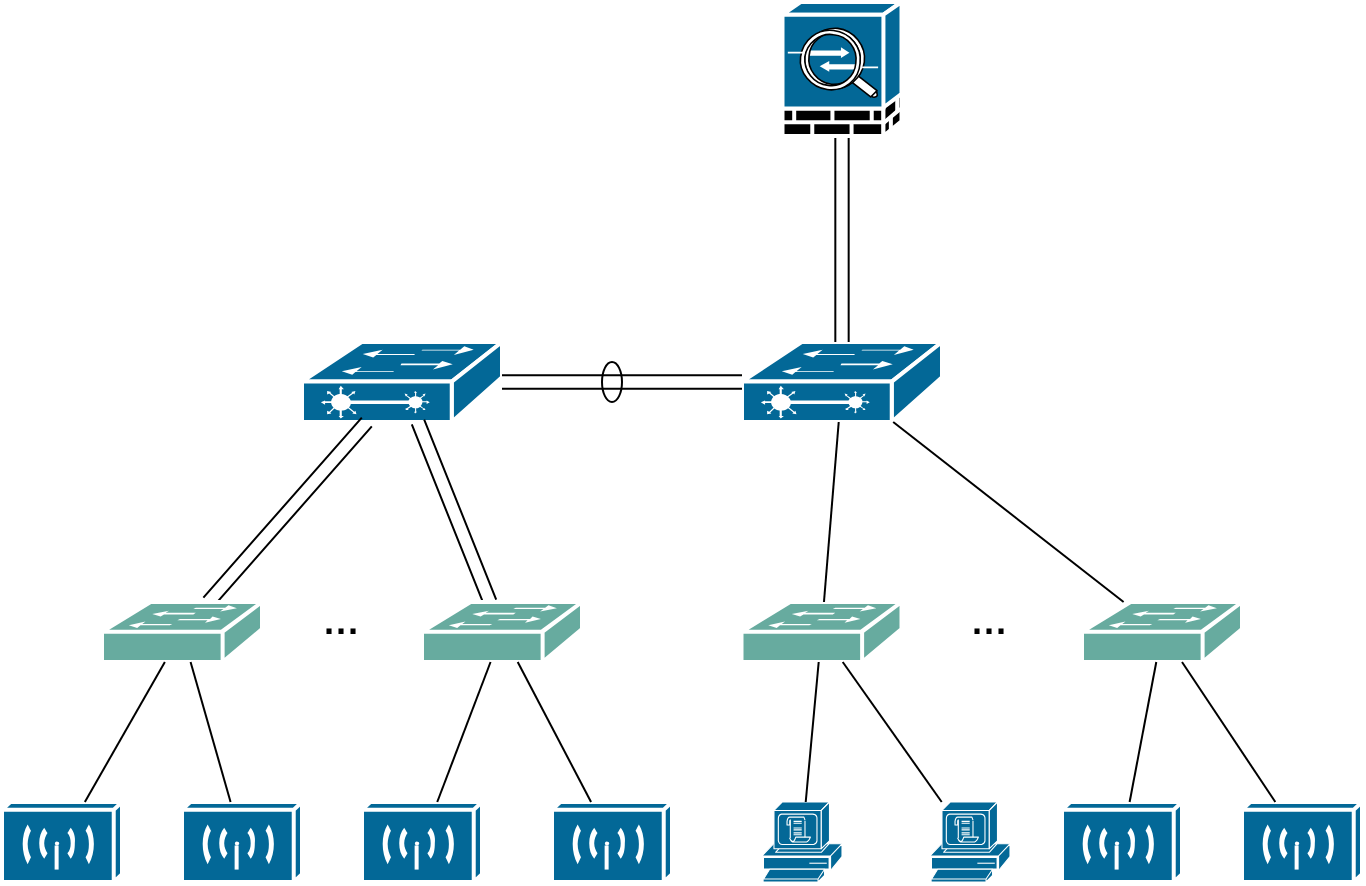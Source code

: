 <mxfile version="19.0.3" type="github">
  <diagram id="6a731a19-8d31-9384-78a2-239565b7b9f0" name="Page-1">
    <mxGraphModel dx="1671" dy="1036" grid="1" gridSize="10" guides="1" tooltips="1" connect="1" arrows="1" fold="1" page="1" pageScale="1" pageWidth="827" pageHeight="1169" background="none" math="0" shadow="0">
      <root>
        <mxCell id="0" />
        <mxCell id="1" parent="0" />
        <mxCell id="sdEnPOFe5Bsj6YXsR0Fr-2258" value="" style="shape=mxgraph.cisco.switches.layer_2_remote_switch;sketch=0;html=1;pointerEvents=1;dashed=0;fillColor=#036897;strokeColor=#ffffff;strokeWidth=2;verticalLabelPosition=bottom;verticalAlign=top;align=center;outlineConnect=0;" vertex="1" parent="1">
          <mxGeometry x="320" y="560" width="100" height="40" as="geometry" />
        </mxCell>
        <mxCell id="sdEnPOFe5Bsj6YXsR0Fr-2260" value="" style="shape=mxgraph.cisco.switches.layer_2_remote_switch;sketch=0;html=1;pointerEvents=1;dashed=0;fillColor=#036897;strokeColor=#ffffff;strokeWidth=2;verticalLabelPosition=bottom;verticalAlign=top;align=center;outlineConnect=0;" vertex="1" parent="1">
          <mxGeometry x="100" y="560" width="100" height="40" as="geometry" />
        </mxCell>
        <mxCell id="sdEnPOFe5Bsj6YXsR0Fr-2261" value="" style="endArrow=none;html=1;rounded=0;shape=link;startArrow=none;width=6.667;" edge="1" parent="1" source="sdEnPOFe5Bsj6YXsR0Fr-2260" target="sdEnPOFe5Bsj6YXsR0Fr-2258">
          <mxGeometry width="50" height="50" relative="1" as="geometry">
            <mxPoint x="210" y="580" as="sourcePoint" />
            <mxPoint x="320" y="880" as="targetPoint" />
          </mxGeometry>
        </mxCell>
        <mxCell id="sdEnPOFe5Bsj6YXsR0Fr-2262" value="" style="ellipse;whiteSpace=wrap;html=1;fillColor=none;" vertex="1" parent="1">
          <mxGeometry x="250" y="570" width="10" height="20" as="geometry" />
        </mxCell>
        <mxCell id="sdEnPOFe5Bsj6YXsR0Fr-2267" value="" style="endArrow=none;html=1;rounded=0;shape=link;startArrow=none;width=6.667;" edge="1" parent="1" source="sdEnPOFe5Bsj6YXsR0Fr-2258" target="sdEnPOFe5Bsj6YXsR0Fr-2274">
          <mxGeometry width="50" height="50" relative="1" as="geometry">
            <mxPoint x="210" y="590" as="sourcePoint" />
            <mxPoint x="330" y="590" as="targetPoint" />
          </mxGeometry>
        </mxCell>
        <mxCell id="sdEnPOFe5Bsj6YXsR0Fr-2272" value="" style="endArrow=none;html=1;rounded=0;shape=link;startArrow=none;width=6.667;" edge="1" parent="1" source="sdEnPOFe5Bsj6YXsR0Fr-2260" target="sdEnPOFe5Bsj6YXsR0Fr-2268">
          <mxGeometry width="50" height="50" relative="1" as="geometry">
            <mxPoint x="210.0" y="590" as="sourcePoint" />
            <mxPoint x="330.0" y="590" as="targetPoint" />
          </mxGeometry>
        </mxCell>
        <mxCell id="sdEnPOFe5Bsj6YXsR0Fr-2273" value="" style="endArrow=none;html=1;rounded=0;shape=link;startArrow=none;width=6.667;" edge="1" parent="1" source="sdEnPOFe5Bsj6YXsR0Fr-2260" target="sdEnPOFe5Bsj6YXsR0Fr-2270">
          <mxGeometry width="50" height="50" relative="1" as="geometry">
            <mxPoint x="144.286" y="610" as="sourcePoint" />
            <mxPoint x="50" y="730" as="targetPoint" />
          </mxGeometry>
        </mxCell>
        <mxCell id="sdEnPOFe5Bsj6YXsR0Fr-2274" value="" style="shape=mxgraph.cisco.misc.asa_5500;sketch=0;html=1;pointerEvents=1;dashed=0;fillColor=#036897;strokeColor=#ffffff;strokeWidth=2;verticalLabelPosition=bottom;verticalAlign=top;align=center;outlineConnect=0;fontSize=18;" vertex="1" parent="1">
          <mxGeometry x="340.25" y="390" width="59.5" height="67" as="geometry" />
        </mxCell>
        <mxCell id="sdEnPOFe5Bsj6YXsR0Fr-2276" value="" style="shape=mxgraph.cisco.wireless.wireless_transport;sketch=0;html=1;pointerEvents=1;dashed=0;fillColor=#036897;strokeColor=#ffffff;strokeWidth=2;verticalLabelPosition=bottom;verticalAlign=top;align=center;outlineConnect=0;fontSize=18;" vertex="1" parent="1">
          <mxGeometry x="-50" y="790" width="60" height="40" as="geometry" />
        </mxCell>
        <mxCell id="sdEnPOFe5Bsj6YXsR0Fr-2277" value="" style="group" vertex="1" connectable="0" parent="1">
          <mxGeometry y="690" width="240" height="30" as="geometry" />
        </mxCell>
        <mxCell id="sdEnPOFe5Bsj6YXsR0Fr-2268" value="" style="shape=mxgraph.cisco.switches.workgroup_switch;sketch=0;html=1;pointerEvents=1;dashed=0;fillColor=#67AB9F;strokeColor=#ffffff;strokeWidth=2;verticalLabelPosition=bottom;verticalAlign=top;align=center;outlineConnect=0;" vertex="1" parent="sdEnPOFe5Bsj6YXsR0Fr-2277">
          <mxGeometry width="80" height="30" as="geometry" />
        </mxCell>
        <mxCell id="sdEnPOFe5Bsj6YXsR0Fr-2270" value="" style="shape=mxgraph.cisco.switches.workgroup_switch;sketch=0;html=1;pointerEvents=1;dashed=0;fillColor=#67AB9F;strokeColor=#ffffff;strokeWidth=2;verticalLabelPosition=bottom;verticalAlign=top;align=center;outlineConnect=0;" vertex="1" parent="sdEnPOFe5Bsj6YXsR0Fr-2277">
          <mxGeometry x="160" width="80" height="30" as="geometry" />
        </mxCell>
        <mxCell id="sdEnPOFe5Bsj6YXsR0Fr-2271" value="&lt;b&gt;&lt;font style=&quot;font-size: 18px;&quot;&gt;···&lt;/font&gt;&lt;/b&gt;" style="text;html=1;strokeColor=none;fillColor=none;align=center;verticalAlign=middle;whiteSpace=wrap;rounded=0;" vertex="1" parent="sdEnPOFe5Bsj6YXsR0Fr-2277">
          <mxGeometry x="90" width="60" height="30" as="geometry" />
        </mxCell>
        <mxCell id="sdEnPOFe5Bsj6YXsR0Fr-2278" value="" style="shape=mxgraph.cisco.wireless.wireless_transport;sketch=0;html=1;pointerEvents=1;dashed=0;fillColor=#036897;strokeColor=#ffffff;strokeWidth=2;verticalLabelPosition=bottom;verticalAlign=top;align=center;outlineConnect=0;fontSize=18;" vertex="1" parent="1">
          <mxGeometry x="40" y="790" width="60" height="40" as="geometry" />
        </mxCell>
        <mxCell id="sdEnPOFe5Bsj6YXsR0Fr-2279" value="" style="shape=mxgraph.cisco.wireless.wireless_transport;sketch=0;html=1;pointerEvents=1;dashed=0;fillColor=#036897;strokeColor=#ffffff;strokeWidth=2;verticalLabelPosition=bottom;verticalAlign=top;align=center;outlineConnect=0;fontSize=18;" vertex="1" parent="1">
          <mxGeometry x="130" y="790" width="60" height="40" as="geometry" />
        </mxCell>
        <mxCell id="sdEnPOFe5Bsj6YXsR0Fr-2280" value="" style="shape=mxgraph.cisco.wireless.wireless_transport;sketch=0;html=1;pointerEvents=1;dashed=0;fillColor=#036897;strokeColor=#ffffff;strokeWidth=2;verticalLabelPosition=bottom;verticalAlign=top;align=center;outlineConnect=0;fontSize=18;" vertex="1" parent="1">
          <mxGeometry x="225" y="790" width="60" height="40" as="geometry" />
        </mxCell>
        <mxCell id="sdEnPOFe5Bsj6YXsR0Fr-2281" value="" style="endArrow=none;html=1;rounded=0;fontSize=18;" edge="1" parent="1" source="sdEnPOFe5Bsj6YXsR0Fr-2276" target="sdEnPOFe5Bsj6YXsR0Fr-2268">
          <mxGeometry width="50" height="50" relative="1" as="geometry">
            <mxPoint x="200" y="800" as="sourcePoint" />
            <mxPoint x="250" y="750" as="targetPoint" />
          </mxGeometry>
        </mxCell>
        <mxCell id="sdEnPOFe5Bsj6YXsR0Fr-2283" value="" style="endArrow=none;html=1;rounded=0;fontSize=18;" edge="1" parent="1" source="sdEnPOFe5Bsj6YXsR0Fr-2278" target="sdEnPOFe5Bsj6YXsR0Fr-2268">
          <mxGeometry width="50" height="50" relative="1" as="geometry">
            <mxPoint x="1.429" y="800" as="sourcePoint" />
            <mxPoint x="41.429" y="730" as="targetPoint" />
          </mxGeometry>
        </mxCell>
        <mxCell id="sdEnPOFe5Bsj6YXsR0Fr-2284" value="" style="endArrow=none;html=1;rounded=0;fontSize=18;" edge="1" parent="1" source="sdEnPOFe5Bsj6YXsR0Fr-2279" target="sdEnPOFe5Bsj6YXsR0Fr-2270">
          <mxGeometry width="50" height="50" relative="1" as="geometry">
            <mxPoint x="74.286" y="800" as="sourcePoint" />
            <mxPoint x="54.286" y="730" as="targetPoint" />
          </mxGeometry>
        </mxCell>
        <mxCell id="sdEnPOFe5Bsj6YXsR0Fr-2285" value="" style="endArrow=none;html=1;rounded=0;fontSize=18;" edge="1" parent="1" source="sdEnPOFe5Bsj6YXsR0Fr-2280" target="sdEnPOFe5Bsj6YXsR0Fr-2270">
          <mxGeometry width="50" height="50" relative="1" as="geometry">
            <mxPoint x="177.619" y="800" as="sourcePoint" />
            <mxPoint x="204.286" y="730" as="targetPoint" />
          </mxGeometry>
        </mxCell>
        <mxCell id="sdEnPOFe5Bsj6YXsR0Fr-2286" value="" style="shape=mxgraph.cisco.switches.workgroup_switch;sketch=0;html=1;pointerEvents=1;dashed=0;fillColor=#67AB9F;strokeColor=#ffffff;strokeWidth=2;verticalLabelPosition=bottom;verticalAlign=top;align=center;outlineConnect=0;" vertex="1" parent="1">
          <mxGeometry x="319.75" y="690" width="80" height="30" as="geometry" />
        </mxCell>
        <mxCell id="sdEnPOFe5Bsj6YXsR0Fr-2287" value="" style="shape=mxgraph.cisco.switches.workgroup_switch;sketch=0;html=1;pointerEvents=1;dashed=0;fillColor=#67AB9F;strokeColor=#ffffff;strokeWidth=2;verticalLabelPosition=bottom;verticalAlign=top;align=center;outlineConnect=0;" vertex="1" parent="1">
          <mxGeometry x="490" y="690" width="80" height="30" as="geometry" />
        </mxCell>
        <mxCell id="sdEnPOFe5Bsj6YXsR0Fr-2288" value="&lt;b&gt;&lt;font style=&quot;font-size: 18px;&quot;&gt;···&lt;/font&gt;&lt;/b&gt;" style="text;html=1;strokeColor=none;fillColor=none;align=center;verticalAlign=middle;whiteSpace=wrap;rounded=0;" vertex="1" parent="1">
          <mxGeometry x="413.5" y="690" width="60" height="30" as="geometry" />
        </mxCell>
        <mxCell id="sdEnPOFe5Bsj6YXsR0Fr-2289" value="" style="shape=mxgraph.cisco.security.cisco_security;sketch=0;html=1;pointerEvents=1;dashed=0;fillColor=#036897;strokeColor=#ffffff;strokeWidth=2;verticalLabelPosition=bottom;verticalAlign=top;align=center;outlineConnect=0;fontSize=18;" vertex="1" parent="1">
          <mxGeometry x="330" y="790" width="40" height="40" as="geometry" />
        </mxCell>
        <mxCell id="sdEnPOFe5Bsj6YXsR0Fr-2290" value="" style="shape=mxgraph.cisco.security.cisco_security;sketch=0;html=1;pointerEvents=1;dashed=0;fillColor=#036897;strokeColor=#ffffff;strokeWidth=2;verticalLabelPosition=bottom;verticalAlign=top;align=center;outlineConnect=0;fontSize=18;" vertex="1" parent="1">
          <mxGeometry x="414" y="790" width="40" height="40" as="geometry" />
        </mxCell>
        <mxCell id="sdEnPOFe5Bsj6YXsR0Fr-2291" value="" style="shape=mxgraph.cisco.wireless.wireless_transport;sketch=0;html=1;pointerEvents=1;dashed=0;fillColor=#036897;strokeColor=#ffffff;strokeWidth=2;verticalLabelPosition=bottom;verticalAlign=top;align=center;outlineConnect=0;fontSize=18;" vertex="1" parent="1">
          <mxGeometry x="480" y="790" width="60" height="40" as="geometry" />
        </mxCell>
        <mxCell id="sdEnPOFe5Bsj6YXsR0Fr-2292" value="" style="shape=mxgraph.cisco.wireless.wireless_transport;sketch=0;html=1;pointerEvents=1;dashed=0;fillColor=#036897;strokeColor=#ffffff;strokeWidth=2;verticalLabelPosition=bottom;verticalAlign=top;align=center;outlineConnect=0;fontSize=18;" vertex="1" parent="1">
          <mxGeometry x="570" y="790" width="60" height="40" as="geometry" />
        </mxCell>
        <mxCell id="sdEnPOFe5Bsj6YXsR0Fr-2293" value="" style="endArrow=none;html=1;rounded=0;fontSize=18;" edge="1" parent="1" source="sdEnPOFe5Bsj6YXsR0Fr-2289" target="sdEnPOFe5Bsj6YXsR0Fr-2286">
          <mxGeometry width="50" height="50" relative="1" as="geometry">
            <mxPoint x="177.619" y="800" as="sourcePoint" />
            <mxPoint x="204.286" y="730" as="targetPoint" />
          </mxGeometry>
        </mxCell>
        <mxCell id="sdEnPOFe5Bsj6YXsR0Fr-2294" value="" style="endArrow=none;html=1;rounded=0;fontSize=18;" edge="1" parent="1" source="sdEnPOFe5Bsj6YXsR0Fr-2290" target="sdEnPOFe5Bsj6YXsR0Fr-2286">
          <mxGeometry width="50" height="50" relative="1" as="geometry">
            <mxPoint x="361.857" y="800" as="sourcePoint" />
            <mxPoint x="368.357" y="730" as="targetPoint" />
          </mxGeometry>
        </mxCell>
        <mxCell id="sdEnPOFe5Bsj6YXsR0Fr-2295" value="" style="endArrow=none;html=1;rounded=0;fontSize=18;" edge="1" parent="1" source="sdEnPOFe5Bsj6YXsR0Fr-2291" target="sdEnPOFe5Bsj6YXsR0Fr-2287">
          <mxGeometry width="50" height="50" relative="1" as="geometry">
            <mxPoint x="429.857" y="800" as="sourcePoint" />
            <mxPoint x="380.357" y="730" as="targetPoint" />
          </mxGeometry>
        </mxCell>
        <mxCell id="sdEnPOFe5Bsj6YXsR0Fr-2296" value="" style="endArrow=none;html=1;rounded=0;fontSize=18;" edge="1" parent="1" source="sdEnPOFe5Bsj6YXsR0Fr-2292" target="sdEnPOFe5Bsj6YXsR0Fr-2287">
          <mxGeometry width="50" height="50" relative="1" as="geometry">
            <mxPoint x="523.81" y="800" as="sourcePoint" />
            <mxPoint x="537.143" y="730" as="targetPoint" />
          </mxGeometry>
        </mxCell>
        <mxCell id="sdEnPOFe5Bsj6YXsR0Fr-2297" value="" style="endArrow=none;html=1;rounded=0;fontSize=18;" edge="1" parent="1" source="sdEnPOFe5Bsj6YXsR0Fr-2286" target="sdEnPOFe5Bsj6YXsR0Fr-2258">
          <mxGeometry width="50" height="50" relative="1" as="geometry">
            <mxPoint x="254.524" y="800" as="sourcePoint" />
            <mxPoint x="217.857" y="730" as="targetPoint" />
          </mxGeometry>
        </mxCell>
        <mxCell id="sdEnPOFe5Bsj6YXsR0Fr-2298" value="" style="endArrow=none;html=1;rounded=0;fontSize=18;" edge="1" parent="1" source="sdEnPOFe5Bsj6YXsR0Fr-2287" target="sdEnPOFe5Bsj6YXsR0Fr-2258">
          <mxGeometry width="50" height="50" relative="1" as="geometry">
            <mxPoint x="370" y="700" as="sourcePoint" />
            <mxPoint x="378.36" y="610" as="targetPoint" />
          </mxGeometry>
        </mxCell>
      </root>
    </mxGraphModel>
  </diagram>
</mxfile>
